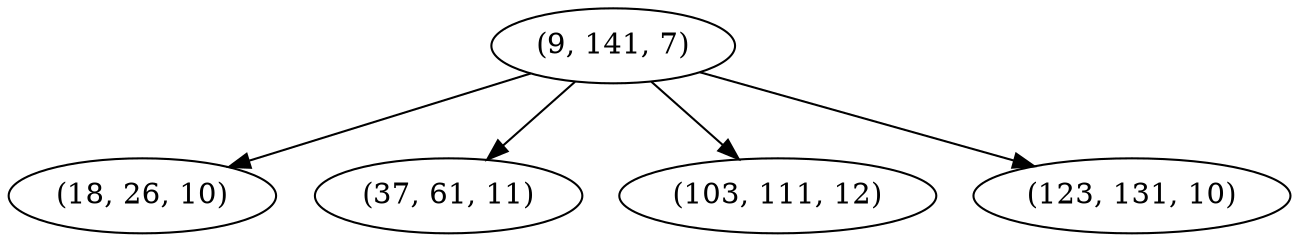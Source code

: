 digraph tree {
    "(9, 141, 7)";
    "(18, 26, 10)";
    "(37, 61, 11)";
    "(103, 111, 12)";
    "(123, 131, 10)";
    "(9, 141, 7)" -> "(18, 26, 10)";
    "(9, 141, 7)" -> "(37, 61, 11)";
    "(9, 141, 7)" -> "(103, 111, 12)";
    "(9, 141, 7)" -> "(123, 131, 10)";
}
